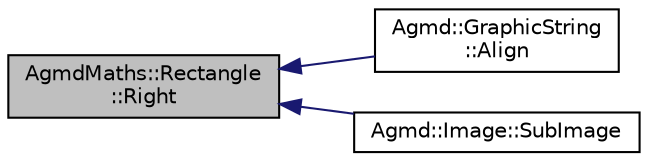 digraph "AgmdMaths::Rectangle::Right"
{
  edge [fontname="Helvetica",fontsize="10",labelfontname="Helvetica",labelfontsize="10"];
  node [fontname="Helvetica",fontsize="10",shape=record];
  rankdir="LR";
  Node1 [label="AgmdMaths::Rectangle\l::Right",height=0.2,width=0.4,color="black", fillcolor="grey75", style="filled" fontcolor="black"];
  Node1 -> Node2 [dir="back",color="midnightblue",fontsize="10",style="solid",fontname="Helvetica"];
  Node2 [label="Agmd::GraphicString\l::Align",height=0.2,width=0.4,color="black", fillcolor="white", style="filled",URL="$class_agmd_1_1_graphic_string.html#acc3572b5d71ef8792e8dd5553112f54a"];
  Node1 -> Node3 [dir="back",color="midnightblue",fontsize="10",style="solid",fontname="Helvetica"];
  Node3 [label="Agmd::Image::SubImage",height=0.2,width=0.4,color="black", fillcolor="white", style="filled",URL="$class_agmd_1_1_image.html#addca3cb1123f7edd7f1056d75452d86c"];
}
